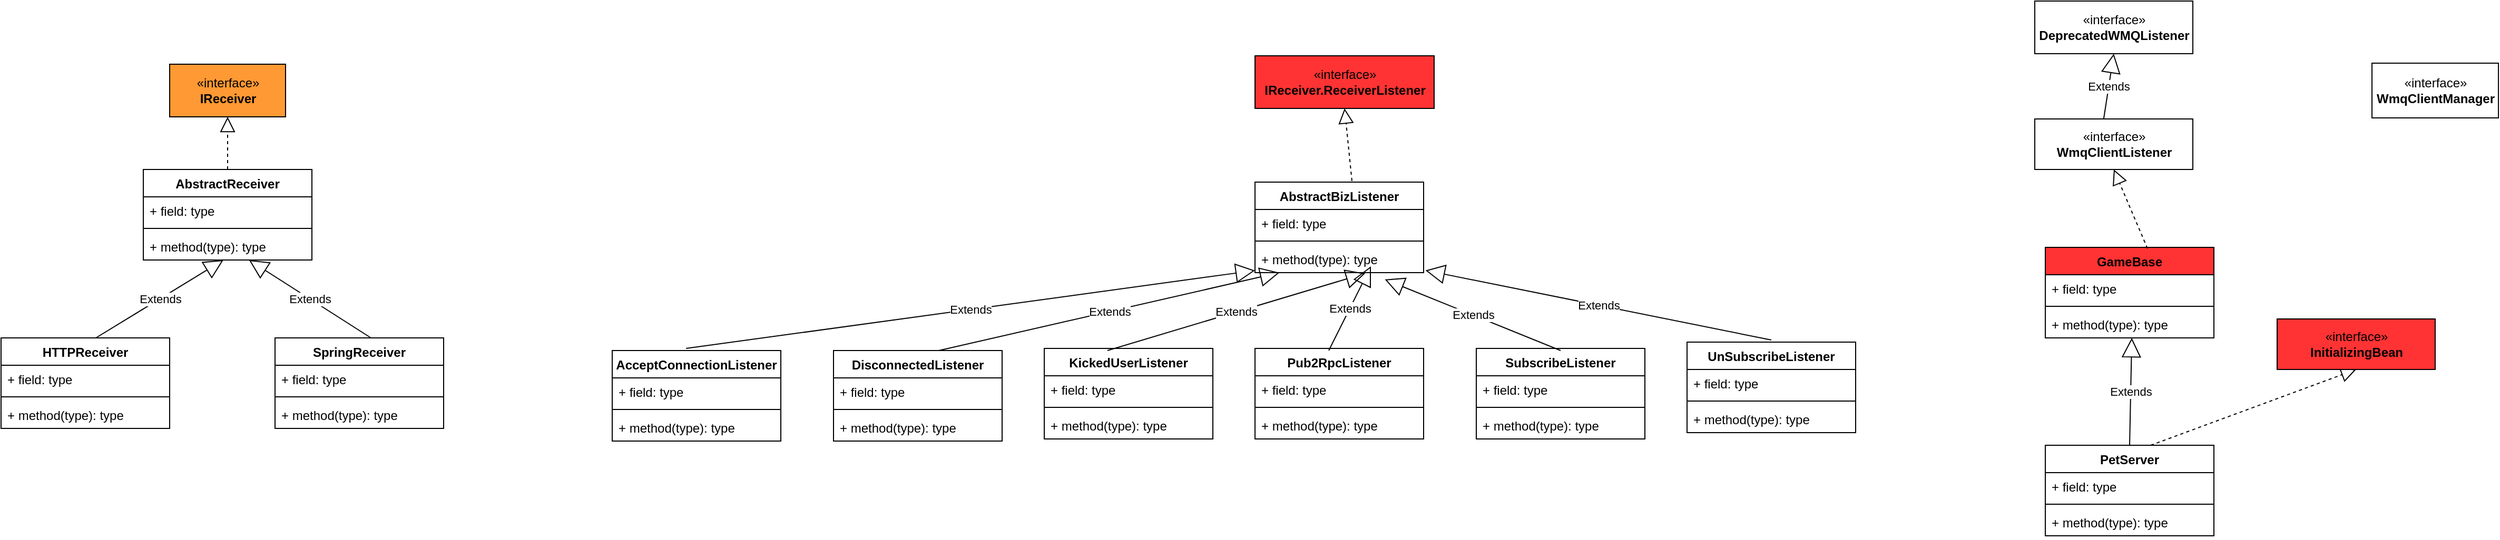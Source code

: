 <mxfile version="13.9.8" type="device" pages="4"><diagram id="pOG_KRflwrFuAmM3Jq1V" name="gateway-client"><mxGraphModel dx="1395" dy="699" grid="1" gridSize="10" guides="1" tooltips="1" connect="1" arrows="1" fold="1" page="1" pageScale="1" pageWidth="3300" pageHeight="4681" math="0" shadow="0"><root><mxCell id="yUizOWL0Sow-y--mCRP4-0"/><mxCell id="yUizOWL0Sow-y--mCRP4-1" parent="yUizOWL0Sow-y--mCRP4-0"/><mxCell id="yUizOWL0Sow-y--mCRP4-2" value="«interface»&lt;br&gt;&lt;b&gt;IReceiver&lt;/b&gt;" style="html=1;fillColor=#FF9933;" parent="yUizOWL0Sow-y--mCRP4-1" vertex="1"><mxGeometry x="310" y="158" width="110" height="50" as="geometry"/></mxCell><mxCell id="yUizOWL0Sow-y--mCRP4-3" value="AbstractReceiver" style="swimlane;fontStyle=1;align=center;verticalAlign=top;childLayout=stackLayout;horizontal=1;startSize=26;horizontalStack=0;resizeParent=1;resizeParentMax=0;resizeLast=0;collapsible=1;marginBottom=0;" parent="yUizOWL0Sow-y--mCRP4-1" vertex="1"><mxGeometry x="285" y="258" width="160" height="86" as="geometry"/></mxCell><mxCell id="yUizOWL0Sow-y--mCRP4-4" value="+ field: type" style="text;strokeColor=none;fillColor=none;align=left;verticalAlign=top;spacingLeft=4;spacingRight=4;overflow=hidden;rotatable=0;points=[[0,0.5],[1,0.5]];portConstraint=eastwest;" parent="yUizOWL0Sow-y--mCRP4-3" vertex="1"><mxGeometry y="26" width="160" height="26" as="geometry"/></mxCell><mxCell id="yUizOWL0Sow-y--mCRP4-5" value="" style="line;strokeWidth=1;fillColor=none;align=left;verticalAlign=middle;spacingTop=-1;spacingLeft=3;spacingRight=3;rotatable=0;labelPosition=right;points=[];portConstraint=eastwest;" parent="yUizOWL0Sow-y--mCRP4-3" vertex="1"><mxGeometry y="52" width="160" height="8" as="geometry"/></mxCell><mxCell id="yUizOWL0Sow-y--mCRP4-6" value="+ method(type): type" style="text;strokeColor=none;fillColor=none;align=left;verticalAlign=top;spacingLeft=4;spacingRight=4;overflow=hidden;rotatable=0;points=[[0,0.5],[1,0.5]];portConstraint=eastwest;" parent="yUizOWL0Sow-y--mCRP4-3" vertex="1"><mxGeometry y="60" width="160" height="26" as="geometry"/></mxCell><mxCell id="yUizOWL0Sow-y--mCRP4-7" value="" style="endArrow=block;dashed=1;endFill=0;endSize=12;html=1;exitX=0.5;exitY=0;exitDx=0;exitDy=0;" parent="yUizOWL0Sow-y--mCRP4-1" source="yUizOWL0Sow-y--mCRP4-3" target="yUizOWL0Sow-y--mCRP4-2" edge="1"><mxGeometry width="160" relative="1" as="geometry"><mxPoint x="370" y="248" as="sourcePoint"/><mxPoint x="530" y="248" as="targetPoint"/></mxGeometry></mxCell><mxCell id="yUizOWL0Sow-y--mCRP4-8" value="HTTPReceiver" style="swimlane;fontStyle=1;align=center;verticalAlign=top;childLayout=stackLayout;horizontal=1;startSize=26;horizontalStack=0;resizeParent=1;resizeParentMax=0;resizeLast=0;collapsible=1;marginBottom=0;" parent="yUizOWL0Sow-y--mCRP4-1" vertex="1"><mxGeometry x="150" y="418" width="160" height="86" as="geometry"/></mxCell><mxCell id="yUizOWL0Sow-y--mCRP4-12" value="Extends" style="endArrow=block;endSize=16;endFill=0;html=1;entryX=0.475;entryY=1;entryDx=0;entryDy=0;entryPerimeter=0;" parent="yUizOWL0Sow-y--mCRP4-8" target="yUizOWL0Sow-y--mCRP4-6" edge="1"><mxGeometry width="160" relative="1" as="geometry"><mxPoint x="90" as="sourcePoint"/><mxPoint x="250" as="targetPoint"/></mxGeometry></mxCell><mxCell id="yUizOWL0Sow-y--mCRP4-9" value="+ field: type" style="text;strokeColor=none;fillColor=none;align=left;verticalAlign=top;spacingLeft=4;spacingRight=4;overflow=hidden;rotatable=0;points=[[0,0.5],[1,0.5]];portConstraint=eastwest;" parent="yUizOWL0Sow-y--mCRP4-8" vertex="1"><mxGeometry y="26" width="160" height="26" as="geometry"/></mxCell><mxCell id="yUizOWL0Sow-y--mCRP4-10" value="" style="line;strokeWidth=1;fillColor=none;align=left;verticalAlign=middle;spacingTop=-1;spacingLeft=3;spacingRight=3;rotatable=0;labelPosition=right;points=[];portConstraint=eastwest;" parent="yUizOWL0Sow-y--mCRP4-8" vertex="1"><mxGeometry y="52" width="160" height="8" as="geometry"/></mxCell><mxCell id="yUizOWL0Sow-y--mCRP4-11" value="+ method(type): type" style="text;strokeColor=none;fillColor=none;align=left;verticalAlign=top;spacingLeft=4;spacingRight=4;overflow=hidden;rotatable=0;points=[[0,0.5],[1,0.5]];portConstraint=eastwest;" parent="yUizOWL0Sow-y--mCRP4-8" vertex="1"><mxGeometry y="60" width="160" height="26" as="geometry"/></mxCell><mxCell id="yUizOWL0Sow-y--mCRP4-13" value="SpringReceiver" style="swimlane;fontStyle=1;align=center;verticalAlign=top;childLayout=stackLayout;horizontal=1;startSize=26;horizontalStack=0;resizeParent=1;resizeParentMax=0;resizeLast=0;collapsible=1;marginBottom=0;" parent="yUizOWL0Sow-y--mCRP4-1" vertex="1"><mxGeometry x="410" y="418" width="160" height="86" as="geometry"/></mxCell><mxCell id="yUizOWL0Sow-y--mCRP4-14" value="+ field: type" style="text;strokeColor=none;fillColor=none;align=left;verticalAlign=top;spacingLeft=4;spacingRight=4;overflow=hidden;rotatable=0;points=[[0,0.5],[1,0.5]];portConstraint=eastwest;" parent="yUizOWL0Sow-y--mCRP4-13" vertex="1"><mxGeometry y="26" width="160" height="26" as="geometry"/></mxCell><mxCell id="yUizOWL0Sow-y--mCRP4-15" value="" style="line;strokeWidth=1;fillColor=none;align=left;verticalAlign=middle;spacingTop=-1;spacingLeft=3;spacingRight=3;rotatable=0;labelPosition=right;points=[];portConstraint=eastwest;" parent="yUizOWL0Sow-y--mCRP4-13" vertex="1"><mxGeometry y="52" width="160" height="8" as="geometry"/></mxCell><mxCell id="yUizOWL0Sow-y--mCRP4-16" value="+ method(type): type" style="text;strokeColor=none;fillColor=none;align=left;verticalAlign=top;spacingLeft=4;spacingRight=4;overflow=hidden;rotatable=0;points=[[0,0.5],[1,0.5]];portConstraint=eastwest;" parent="yUizOWL0Sow-y--mCRP4-13" vertex="1"><mxGeometry y="60" width="160" height="26" as="geometry"/></mxCell><mxCell id="yUizOWL0Sow-y--mCRP4-17" value="Extends" style="endArrow=block;endSize=16;endFill=0;html=1;exitX=0.569;exitY=0;exitDx=0;exitDy=0;exitPerimeter=0;" parent="yUizOWL0Sow-y--mCRP4-1" source="yUizOWL0Sow-y--mCRP4-13" target="yUizOWL0Sow-y--mCRP4-6" edge="1"><mxGeometry width="160" relative="1" as="geometry"><mxPoint x="490" y="408" as="sourcePoint"/><mxPoint x="650" y="408" as="targetPoint"/></mxGeometry></mxCell><mxCell id="yUizOWL0Sow-y--mCRP4-18" value="«interface»&lt;br&gt;&lt;b&gt;IReceiver.ReceiverListener&lt;/b&gt;" style="html=1;fillColor=#FF3333;" parent="yUizOWL0Sow-y--mCRP4-1" vertex="1"><mxGeometry x="1340" y="150" width="170" height="50" as="geometry"/></mxCell><mxCell id="yUizOWL0Sow-y--mCRP4-19" value="AbstractBizListener" style="swimlane;fontStyle=1;align=center;verticalAlign=top;childLayout=stackLayout;horizontal=1;startSize=26;horizontalStack=0;resizeParent=1;resizeParentMax=0;resizeLast=0;collapsible=1;marginBottom=0;" parent="yUizOWL0Sow-y--mCRP4-1" vertex="1"><mxGeometry x="1340" y="270" width="160" height="86" as="geometry"/></mxCell><mxCell id="yUizOWL0Sow-y--mCRP4-20" value="+ field: type" style="text;strokeColor=none;fillColor=none;align=left;verticalAlign=top;spacingLeft=4;spacingRight=4;overflow=hidden;rotatable=0;points=[[0,0.5],[1,0.5]];portConstraint=eastwest;" parent="yUizOWL0Sow-y--mCRP4-19" vertex="1"><mxGeometry y="26" width="160" height="26" as="geometry"/></mxCell><mxCell id="yUizOWL0Sow-y--mCRP4-21" value="" style="line;strokeWidth=1;fillColor=none;align=left;verticalAlign=middle;spacingTop=-1;spacingLeft=3;spacingRight=3;rotatable=0;labelPosition=right;points=[];portConstraint=eastwest;" parent="yUizOWL0Sow-y--mCRP4-19" vertex="1"><mxGeometry y="52" width="160" height="8" as="geometry"/></mxCell><mxCell id="yUizOWL0Sow-y--mCRP4-22" value="+ method(type): type" style="text;strokeColor=none;fillColor=none;align=left;verticalAlign=top;spacingLeft=4;spacingRight=4;overflow=hidden;rotatable=0;points=[[0,0.5],[1,0.5]];portConstraint=eastwest;" parent="yUizOWL0Sow-y--mCRP4-19" vertex="1"><mxGeometry y="60" width="160" height="26" as="geometry"/></mxCell><mxCell id="yUizOWL0Sow-y--mCRP4-23" value="" style="endArrow=block;dashed=1;endFill=0;endSize=12;html=1;entryX=0.5;entryY=1;entryDx=0;entryDy=0;exitX=0.575;exitY=-0.012;exitDx=0;exitDy=0;exitPerimeter=0;" parent="yUizOWL0Sow-y--mCRP4-1" source="yUizOWL0Sow-y--mCRP4-19" target="yUizOWL0Sow-y--mCRP4-18" edge="1"><mxGeometry width="160" relative="1" as="geometry"><mxPoint x="1090" y="300" as="sourcePoint"/><mxPoint x="1250" y="300" as="targetPoint"/></mxGeometry></mxCell><mxCell id="yUizOWL0Sow-y--mCRP4-24" value="AcceptConnectionListener" style="swimlane;fontStyle=1;align=center;verticalAlign=top;childLayout=stackLayout;horizontal=1;startSize=26;horizontalStack=0;resizeParent=1;resizeParentMax=0;resizeLast=0;collapsible=1;marginBottom=0;" parent="yUizOWL0Sow-y--mCRP4-1" vertex="1"><mxGeometry x="730" y="430" width="160" height="86" as="geometry"/></mxCell><mxCell id="yUizOWL0Sow-y--mCRP4-25" value="+ field: type" style="text;strokeColor=none;fillColor=none;align=left;verticalAlign=top;spacingLeft=4;spacingRight=4;overflow=hidden;rotatable=0;points=[[0,0.5],[1,0.5]];portConstraint=eastwest;" parent="yUizOWL0Sow-y--mCRP4-24" vertex="1"><mxGeometry y="26" width="160" height="26" as="geometry"/></mxCell><mxCell id="yUizOWL0Sow-y--mCRP4-26" value="" style="line;strokeWidth=1;fillColor=none;align=left;verticalAlign=middle;spacingTop=-1;spacingLeft=3;spacingRight=3;rotatable=0;labelPosition=right;points=[];portConstraint=eastwest;" parent="yUizOWL0Sow-y--mCRP4-24" vertex="1"><mxGeometry y="52" width="160" height="8" as="geometry"/></mxCell><mxCell id="yUizOWL0Sow-y--mCRP4-27" value="+ method(type): type" style="text;strokeColor=none;fillColor=none;align=left;verticalAlign=top;spacingLeft=4;spacingRight=4;overflow=hidden;rotatable=0;points=[[0,0.5],[1,0.5]];portConstraint=eastwest;" parent="yUizOWL0Sow-y--mCRP4-24" vertex="1"><mxGeometry y="60" width="160" height="26" as="geometry"/></mxCell><mxCell id="yUizOWL0Sow-y--mCRP4-28" value="Extends" style="endArrow=block;endSize=16;endFill=0;html=1;exitX=0.438;exitY=-0.023;exitDx=0;exitDy=0;exitPerimeter=0;" parent="yUizOWL0Sow-y--mCRP4-1" source="yUizOWL0Sow-y--mCRP4-24" target="yUizOWL0Sow-y--mCRP4-22" edge="1"><mxGeometry width="160" relative="1" as="geometry"><mxPoint x="960" y="440" as="sourcePoint"/><mxPoint x="1120" y="440" as="targetPoint"/></mxGeometry></mxCell><mxCell id="s6oVAFy2CxYTZ0p26Ikr-0" value="«interface»&lt;br&gt;&lt;b&gt;WmqClientManager&lt;/b&gt;" style="html=1;fillColor=#FFFFFF;" parent="yUizOWL0Sow-y--mCRP4-1" vertex="1"><mxGeometry x="2400" y="157" width="120" height="52" as="geometry"/></mxCell><mxCell id="s6oVAFy2CxYTZ0p26Ikr-1" value="«interface»&lt;br&gt;&lt;b&gt;DeprecatedWMQListener&lt;/b&gt;" style="html=1;fillColor=#FFFFFF;" parent="yUizOWL0Sow-y--mCRP4-1" vertex="1"><mxGeometry x="2080" y="98" width="150" height="50" as="geometry"/></mxCell><mxCell id="s6oVAFy2CxYTZ0p26Ikr-6" value="«interface»&lt;br&gt;&lt;b&gt;WmqClientListener&lt;/b&gt;" style="html=1;fillColor=#FFFFFF;" parent="yUizOWL0Sow-y--mCRP4-1" vertex="1"><mxGeometry x="2080" y="210" width="150" height="48" as="geometry"/></mxCell><mxCell id="s6oVAFy2CxYTZ0p26Ikr-7" value="Extends" style="endArrow=block;endSize=16;endFill=0;html=1;entryX=0.5;entryY=1;entryDx=0;entryDy=0;exitX=0.436;exitY=0;exitDx=0;exitDy=0;exitPerimeter=0;" parent="yUizOWL0Sow-y--mCRP4-1" source="s6oVAFy2CxYTZ0p26Ikr-6" target="s6oVAFy2CxYTZ0p26Ikr-1" edge="1"><mxGeometry width="160" relative="1" as="geometry"><mxPoint x="2155" y="218" as="sourcePoint"/><mxPoint x="2310" y="208" as="targetPoint"/></mxGeometry></mxCell><mxCell id="UJ3DQ1OPAwxoB21A8Cv1-0" value="DisconnectedListener" style="swimlane;fontStyle=1;align=center;verticalAlign=top;childLayout=stackLayout;horizontal=1;startSize=26;horizontalStack=0;resizeParent=1;resizeParentMax=0;resizeLast=0;collapsible=1;marginBottom=0;" parent="yUizOWL0Sow-y--mCRP4-1" vertex="1"><mxGeometry x="940" y="430" width="160" height="86" as="geometry"/></mxCell><mxCell id="UJ3DQ1OPAwxoB21A8Cv1-4" value="Extends" style="endArrow=block;endSize=16;endFill=0;html=1;" parent="UJ3DQ1OPAwxoB21A8Cv1-0" target="yUizOWL0Sow-y--mCRP4-22" edge="1"><mxGeometry width="160" relative="1" as="geometry"><mxPoint x="100" as="sourcePoint"/><mxPoint x="260" as="targetPoint"/></mxGeometry></mxCell><mxCell id="UJ3DQ1OPAwxoB21A8Cv1-1" value="+ field: type" style="text;strokeColor=none;fillColor=none;align=left;verticalAlign=top;spacingLeft=4;spacingRight=4;overflow=hidden;rotatable=0;points=[[0,0.5],[1,0.5]];portConstraint=eastwest;" parent="UJ3DQ1OPAwxoB21A8Cv1-0" vertex="1"><mxGeometry y="26" width="160" height="26" as="geometry"/></mxCell><mxCell id="UJ3DQ1OPAwxoB21A8Cv1-2" value="" style="line;strokeWidth=1;fillColor=none;align=left;verticalAlign=middle;spacingTop=-1;spacingLeft=3;spacingRight=3;rotatable=0;labelPosition=right;points=[];portConstraint=eastwest;" parent="UJ3DQ1OPAwxoB21A8Cv1-0" vertex="1"><mxGeometry y="52" width="160" height="8" as="geometry"/></mxCell><mxCell id="UJ3DQ1OPAwxoB21A8Cv1-3" value="+ method(type): type" style="text;strokeColor=none;fillColor=none;align=left;verticalAlign=top;spacingLeft=4;spacingRight=4;overflow=hidden;rotatable=0;points=[[0,0.5],[1,0.5]];portConstraint=eastwest;" parent="UJ3DQ1OPAwxoB21A8Cv1-0" vertex="1"><mxGeometry y="60" width="160" height="26" as="geometry"/></mxCell><mxCell id="UJ3DQ1OPAwxoB21A8Cv1-5" value="KickedUserListener" style="swimlane;fontStyle=1;align=center;verticalAlign=top;childLayout=stackLayout;horizontal=1;startSize=26;horizontalStack=0;resizeParent=1;resizeParentMax=0;resizeLast=0;collapsible=1;marginBottom=0;" parent="yUizOWL0Sow-y--mCRP4-1" vertex="1"><mxGeometry x="1140" y="428" width="160" height="86" as="geometry"/></mxCell><mxCell id="UJ3DQ1OPAwxoB21A8Cv1-9" value="Extends" style="endArrow=block;endSize=16;endFill=0;html=1;entryX=0.654;entryY=1.027;entryDx=0;entryDy=0;entryPerimeter=0;" parent="UJ3DQ1OPAwxoB21A8Cv1-5" target="yUizOWL0Sow-y--mCRP4-22" edge="1"><mxGeometry width="160" relative="1" as="geometry"><mxPoint x="60" y="2" as="sourcePoint"/><mxPoint x="220" y="2" as="targetPoint"/></mxGeometry></mxCell><mxCell id="UJ3DQ1OPAwxoB21A8Cv1-6" value="+ field: type" style="text;strokeColor=none;fillColor=none;align=left;verticalAlign=top;spacingLeft=4;spacingRight=4;overflow=hidden;rotatable=0;points=[[0,0.5],[1,0.5]];portConstraint=eastwest;" parent="UJ3DQ1OPAwxoB21A8Cv1-5" vertex="1"><mxGeometry y="26" width="160" height="26" as="geometry"/></mxCell><mxCell id="UJ3DQ1OPAwxoB21A8Cv1-7" value="" style="line;strokeWidth=1;fillColor=none;align=left;verticalAlign=middle;spacingTop=-1;spacingLeft=3;spacingRight=3;rotatable=0;labelPosition=right;points=[];portConstraint=eastwest;" parent="UJ3DQ1OPAwxoB21A8Cv1-5" vertex="1"><mxGeometry y="52" width="160" height="8" as="geometry"/></mxCell><mxCell id="UJ3DQ1OPAwxoB21A8Cv1-8" value="+ method(type): type" style="text;strokeColor=none;fillColor=none;align=left;verticalAlign=top;spacingLeft=4;spacingRight=4;overflow=hidden;rotatable=0;points=[[0,0.5],[1,0.5]];portConstraint=eastwest;" parent="UJ3DQ1OPAwxoB21A8Cv1-5" vertex="1"><mxGeometry y="60" width="160" height="26" as="geometry"/></mxCell><mxCell id="UJ3DQ1OPAwxoB21A8Cv1-10" value="Pub2RpcListener" style="swimlane;fontStyle=1;align=center;verticalAlign=top;childLayout=stackLayout;horizontal=1;startSize=26;horizontalStack=0;resizeParent=1;resizeParentMax=0;resizeLast=0;collapsible=1;marginBottom=0;" parent="yUizOWL0Sow-y--mCRP4-1" vertex="1"><mxGeometry x="1340" y="428" width="160" height="86" as="geometry"/></mxCell><mxCell id="UJ3DQ1OPAwxoB21A8Cv1-22" value="Extends" style="endArrow=block;endSize=16;endFill=0;html=1;" parent="UJ3DQ1OPAwxoB21A8Cv1-10" edge="1"><mxGeometry width="160" relative="1" as="geometry"><mxPoint x="70" y="2" as="sourcePoint"/><mxPoint x="110" y="-78" as="targetPoint"/></mxGeometry></mxCell><mxCell id="UJ3DQ1OPAwxoB21A8Cv1-11" value="+ field: type" style="text;strokeColor=none;fillColor=none;align=left;verticalAlign=top;spacingLeft=4;spacingRight=4;overflow=hidden;rotatable=0;points=[[0,0.5],[1,0.5]];portConstraint=eastwest;" parent="UJ3DQ1OPAwxoB21A8Cv1-10" vertex="1"><mxGeometry y="26" width="160" height="26" as="geometry"/></mxCell><mxCell id="UJ3DQ1OPAwxoB21A8Cv1-12" value="" style="line;strokeWidth=1;fillColor=none;align=left;verticalAlign=middle;spacingTop=-1;spacingLeft=3;spacingRight=3;rotatable=0;labelPosition=right;points=[];portConstraint=eastwest;" parent="UJ3DQ1OPAwxoB21A8Cv1-10" vertex="1"><mxGeometry y="52" width="160" height="8" as="geometry"/></mxCell><mxCell id="UJ3DQ1OPAwxoB21A8Cv1-13" value="+ method(type): type" style="text;strokeColor=none;fillColor=none;align=left;verticalAlign=top;spacingLeft=4;spacingRight=4;overflow=hidden;rotatable=0;points=[[0,0.5],[1,0.5]];portConstraint=eastwest;" parent="UJ3DQ1OPAwxoB21A8Cv1-10" vertex="1"><mxGeometry y="60" width="160" height="26" as="geometry"/></mxCell><mxCell id="UJ3DQ1OPAwxoB21A8Cv1-14" value="SubscribeListener" style="swimlane;fontStyle=1;align=center;verticalAlign=top;childLayout=stackLayout;horizontal=1;startSize=26;horizontalStack=0;resizeParent=1;resizeParentMax=0;resizeLast=0;collapsible=1;marginBottom=0;" parent="yUizOWL0Sow-y--mCRP4-1" vertex="1"><mxGeometry x="1550" y="428" width="160" height="86" as="geometry"/></mxCell><mxCell id="UJ3DQ1OPAwxoB21A8Cv1-23" value="Extends" style="endArrow=block;endSize=16;endFill=0;html=1;entryX=0.77;entryY=1.247;entryDx=0;entryDy=0;entryPerimeter=0;" parent="UJ3DQ1OPAwxoB21A8Cv1-14" target="yUizOWL0Sow-y--mCRP4-22" edge="1"><mxGeometry width="160" relative="1" as="geometry"><mxPoint x="80" y="2" as="sourcePoint"/><mxPoint x="240" y="2" as="targetPoint"/></mxGeometry></mxCell><mxCell id="UJ3DQ1OPAwxoB21A8Cv1-15" value="+ field: type" style="text;strokeColor=none;fillColor=none;align=left;verticalAlign=top;spacingLeft=4;spacingRight=4;overflow=hidden;rotatable=0;points=[[0,0.5],[1,0.5]];portConstraint=eastwest;" parent="UJ3DQ1OPAwxoB21A8Cv1-14" vertex="1"><mxGeometry y="26" width="160" height="26" as="geometry"/></mxCell><mxCell id="UJ3DQ1OPAwxoB21A8Cv1-16" value="" style="line;strokeWidth=1;fillColor=none;align=left;verticalAlign=middle;spacingTop=-1;spacingLeft=3;spacingRight=3;rotatable=0;labelPosition=right;points=[];portConstraint=eastwest;" parent="UJ3DQ1OPAwxoB21A8Cv1-14" vertex="1"><mxGeometry y="52" width="160" height="8" as="geometry"/></mxCell><mxCell id="UJ3DQ1OPAwxoB21A8Cv1-17" value="+ method(type): type" style="text;strokeColor=none;fillColor=none;align=left;verticalAlign=top;spacingLeft=4;spacingRight=4;overflow=hidden;rotatable=0;points=[[0,0.5],[1,0.5]];portConstraint=eastwest;" parent="UJ3DQ1OPAwxoB21A8Cv1-14" vertex="1"><mxGeometry y="60" width="160" height="26" as="geometry"/></mxCell><mxCell id="UJ3DQ1OPAwxoB21A8Cv1-18" value="UnSubscribeListener" style="swimlane;fontStyle=1;align=center;verticalAlign=top;childLayout=stackLayout;horizontal=1;startSize=26;horizontalStack=0;resizeParent=1;resizeParentMax=0;resizeLast=0;collapsible=1;marginBottom=0;" parent="yUizOWL0Sow-y--mCRP4-1" vertex="1"><mxGeometry x="1750" y="422" width="160" height="86" as="geometry"/></mxCell><mxCell id="UJ3DQ1OPAwxoB21A8Cv1-19" value="+ field: type" style="text;strokeColor=none;fillColor=none;align=left;verticalAlign=top;spacingLeft=4;spacingRight=4;overflow=hidden;rotatable=0;points=[[0,0.5],[1,0.5]];portConstraint=eastwest;" parent="UJ3DQ1OPAwxoB21A8Cv1-18" vertex="1"><mxGeometry y="26" width="160" height="26" as="geometry"/></mxCell><mxCell id="UJ3DQ1OPAwxoB21A8Cv1-20" value="" style="line;strokeWidth=1;fillColor=none;align=left;verticalAlign=middle;spacingTop=-1;spacingLeft=3;spacingRight=3;rotatable=0;labelPosition=right;points=[];portConstraint=eastwest;" parent="UJ3DQ1OPAwxoB21A8Cv1-18" vertex="1"><mxGeometry y="52" width="160" height="8" as="geometry"/></mxCell><mxCell id="UJ3DQ1OPAwxoB21A8Cv1-21" value="+ method(type): type" style="text;strokeColor=none;fillColor=none;align=left;verticalAlign=top;spacingLeft=4;spacingRight=4;overflow=hidden;rotatable=0;points=[[0,0.5],[1,0.5]];portConstraint=eastwest;" parent="UJ3DQ1OPAwxoB21A8Cv1-18" vertex="1"><mxGeometry y="60" width="160" height="26" as="geometry"/></mxCell><mxCell id="UJ3DQ1OPAwxoB21A8Cv1-24" value="Extends" style="endArrow=block;endSize=16;endFill=0;html=1;entryX=1.011;entryY=0.918;entryDx=0;entryDy=0;entryPerimeter=0;" parent="UJ3DQ1OPAwxoB21A8Cv1-18" target="yUizOWL0Sow-y--mCRP4-22" edge="1"><mxGeometry width="160" relative="1" as="geometry"><mxPoint x="80" y="-2" as="sourcePoint"/><mxPoint x="240" y="-2" as="targetPoint"/></mxGeometry></mxCell><mxCell id="4WUt8hD_15F4lomGt3lN-0" value="GameBase" style="swimlane;fontStyle=1;align=center;verticalAlign=top;childLayout=stackLayout;horizontal=1;startSize=26;horizontalStack=0;resizeParent=1;resizeParentMax=0;resizeLast=0;collapsible=1;marginBottom=0;fillColor=#FF3333;" vertex="1" parent="yUizOWL0Sow-y--mCRP4-1"><mxGeometry x="2090" y="332" width="160" height="86" as="geometry"/></mxCell><mxCell id="4WUt8hD_15F4lomGt3lN-1" value="+ field: type" style="text;strokeColor=none;fillColor=none;align=left;verticalAlign=top;spacingLeft=4;spacingRight=4;overflow=hidden;rotatable=0;points=[[0,0.5],[1,0.5]];portConstraint=eastwest;" vertex="1" parent="4WUt8hD_15F4lomGt3lN-0"><mxGeometry y="26" width="160" height="26" as="geometry"/></mxCell><mxCell id="4WUt8hD_15F4lomGt3lN-2" value="" style="line;strokeWidth=1;fillColor=none;align=left;verticalAlign=middle;spacingTop=-1;spacingLeft=3;spacingRight=3;rotatable=0;labelPosition=right;points=[];portConstraint=eastwest;" vertex="1" parent="4WUt8hD_15F4lomGt3lN-0"><mxGeometry y="52" width="160" height="8" as="geometry"/></mxCell><mxCell id="4WUt8hD_15F4lomGt3lN-3" value="+ method(type): type" style="text;strokeColor=none;fillColor=none;align=left;verticalAlign=top;spacingLeft=4;spacingRight=4;overflow=hidden;rotatable=0;points=[[0,0.5],[1,0.5]];portConstraint=eastwest;" vertex="1" parent="4WUt8hD_15F4lomGt3lN-0"><mxGeometry y="60" width="160" height="26" as="geometry"/></mxCell><mxCell id="4WUt8hD_15F4lomGt3lN-4" value="" style="endArrow=block;dashed=1;endFill=0;endSize=12;html=1;entryX=0.5;entryY=1;entryDx=0;entryDy=0;exitX=0.606;exitY=0.012;exitDx=0;exitDy=0;exitPerimeter=0;" edge="1" parent="yUizOWL0Sow-y--mCRP4-1" source="4WUt8hD_15F4lomGt3lN-0" target="s6oVAFy2CxYTZ0p26Ikr-6"><mxGeometry width="160" relative="1" as="geometry"><mxPoint x="2170" y="330" as="sourcePoint"/><mxPoint x="2330" y="330" as="targetPoint"/></mxGeometry></mxCell><mxCell id="4WUt8hD_15F4lomGt3lN-5" value="PetServer" style="swimlane;fontStyle=1;align=center;verticalAlign=top;childLayout=stackLayout;horizontal=1;startSize=26;horizontalStack=0;resizeParent=1;resizeParentMax=0;resizeLast=0;collapsible=1;marginBottom=0;fillColor=#FFFFFF;" vertex="1" parent="yUizOWL0Sow-y--mCRP4-1"><mxGeometry x="2090" y="520" width="160" height="86" as="geometry"/></mxCell><mxCell id="4WUt8hD_15F4lomGt3lN-9" value="Extends" style="endArrow=block;endSize=16;endFill=0;html=1;entryX=0.513;entryY=1;entryDx=0;entryDy=0;entryPerimeter=0;" edge="1" parent="4WUt8hD_15F4lomGt3lN-5" target="4WUt8hD_15F4lomGt3lN-3"><mxGeometry width="160" relative="1" as="geometry"><mxPoint x="80" as="sourcePoint"/><mxPoint x="240" as="targetPoint"/></mxGeometry></mxCell><mxCell id="4WUt8hD_15F4lomGt3lN-11" value="" style="endArrow=block;dashed=1;endFill=0;endSize=12;html=1;entryX=0.5;entryY=1;entryDx=0;entryDy=0;" edge="1" parent="4WUt8hD_15F4lomGt3lN-5" target="4WUt8hD_15F4lomGt3lN-10"><mxGeometry width="160" relative="1" as="geometry"><mxPoint x="100" as="sourcePoint"/><mxPoint x="260" as="targetPoint"/></mxGeometry></mxCell><mxCell id="4WUt8hD_15F4lomGt3lN-6" value="+ field: type" style="text;strokeColor=none;fillColor=none;align=left;verticalAlign=top;spacingLeft=4;spacingRight=4;overflow=hidden;rotatable=0;points=[[0,0.5],[1,0.5]];portConstraint=eastwest;" vertex="1" parent="4WUt8hD_15F4lomGt3lN-5"><mxGeometry y="26" width="160" height="26" as="geometry"/></mxCell><mxCell id="4WUt8hD_15F4lomGt3lN-7" value="" style="line;strokeWidth=1;fillColor=none;align=left;verticalAlign=middle;spacingTop=-1;spacingLeft=3;spacingRight=3;rotatable=0;labelPosition=right;points=[];portConstraint=eastwest;" vertex="1" parent="4WUt8hD_15F4lomGt3lN-5"><mxGeometry y="52" width="160" height="8" as="geometry"/></mxCell><mxCell id="4WUt8hD_15F4lomGt3lN-8" value="+ method(type): type" style="text;strokeColor=none;fillColor=none;align=left;verticalAlign=top;spacingLeft=4;spacingRight=4;overflow=hidden;rotatable=0;points=[[0,0.5],[1,0.5]];portConstraint=eastwest;" vertex="1" parent="4WUt8hD_15F4lomGt3lN-5"><mxGeometry y="60" width="160" height="26" as="geometry"/></mxCell><mxCell id="4WUt8hD_15F4lomGt3lN-10" value="«interface»&lt;br&gt;&lt;b&gt;InitializingBean&lt;/b&gt;" style="html=1;fillColor=#FF3333;" vertex="1" parent="yUizOWL0Sow-y--mCRP4-1"><mxGeometry x="2310" y="400" width="150" height="48" as="geometry"/></mxCell></root></mxGraphModel></diagram><diagram id="toQW3Uer6WuK_OWzNJy1" name="gateway-sender"><mxGraphModel dx="1395" dy="699" grid="1" gridSize="10" guides="1" tooltips="1" connect="1" arrows="1" fold="1" page="1" pageScale="1" pageWidth="3300" pageHeight="4681" math="0" shadow="0"><root><mxCell id="0"/><mxCell id="1" parent="0"/><mxCell id="lUErtY-FNQTcv6VKil1L-1" value="«interface»&lt;br&gt;&lt;b&gt;IPublisher&lt;/b&gt;" style="html=1;fillColor=#FF3333;" parent="1" vertex="1"><mxGeometry x="130" y="150" width="110" height="50" as="geometry"/></mxCell><mxCell id="lUErtY-FNQTcv6VKil1L-2" value="JedisPublisher" style="swimlane;fontStyle=1;align=center;verticalAlign=top;childLayout=stackLayout;horizontal=1;startSize=26;horizontalStack=0;resizeParent=1;resizeParentMax=0;resizeLast=0;collapsible=1;marginBottom=0;" parent="1" vertex="1"><mxGeometry x="100" y="270" width="160" height="86" as="geometry"/></mxCell><mxCell id="lUErtY-FNQTcv6VKil1L-6" value="" style="endArrow=block;dashed=1;endFill=0;endSize=12;html=1;entryX=0.4;entryY=1;entryDx=0;entryDy=0;entryPerimeter=0;" parent="lUErtY-FNQTcv6VKil1L-2" target="lUErtY-FNQTcv6VKil1L-1" edge="1"><mxGeometry width="160" relative="1" as="geometry"><mxPoint x="80" as="sourcePoint"/><mxPoint x="240" as="targetPoint"/></mxGeometry></mxCell><mxCell id="lUErtY-FNQTcv6VKil1L-3" value="+ field: type" style="text;strokeColor=none;fillColor=none;align=left;verticalAlign=top;spacingLeft=4;spacingRight=4;overflow=hidden;rotatable=0;points=[[0,0.5],[1,0.5]];portConstraint=eastwest;" parent="lUErtY-FNQTcv6VKil1L-2" vertex="1"><mxGeometry y="26" width="160" height="26" as="geometry"/></mxCell><mxCell id="lUErtY-FNQTcv6VKil1L-4" value="" style="line;strokeWidth=1;fillColor=none;align=left;verticalAlign=middle;spacingTop=-1;spacingLeft=3;spacingRight=3;rotatable=0;labelPosition=right;points=[];portConstraint=eastwest;" parent="lUErtY-FNQTcv6VKil1L-2" vertex="1"><mxGeometry y="52" width="160" height="8" as="geometry"/></mxCell><mxCell id="lUErtY-FNQTcv6VKil1L-5" value="+ method(type): type" style="text;strokeColor=none;fillColor=none;align=left;verticalAlign=top;spacingLeft=4;spacingRight=4;overflow=hidden;rotatable=0;points=[[0,0.5],[1,0.5]];portConstraint=eastwest;" parent="lUErtY-FNQTcv6VKil1L-2" vertex="1"><mxGeometry y="60" width="160" height="26" as="geometry"/></mxCell><mxCell id="lUErtY-FNQTcv6VKil1L-7" value="«interface»&lt;br&gt;&lt;b&gt;IRedisClient&lt;/b&gt;" style="html=1;fillColor=#FF9933;" parent="1" vertex="1"><mxGeometry x="1020" y="150" width="110" height="50" as="geometry"/></mxCell><mxCell id="lUErtY-FNQTcv6VKil1L-8" value="WbJedisPool" style="swimlane;fontStyle=1;align=center;verticalAlign=top;childLayout=stackLayout;horizontal=1;startSize=26;horizontalStack=0;resizeParent=1;resizeParentMax=0;resizeLast=0;collapsible=1;marginBottom=0;" parent="1" vertex="1"><mxGeometry x="940" y="290" width="160" height="86" as="geometry"/></mxCell><mxCell id="lUErtY-FNQTcv6VKil1L-12" value="" style="endArrow=block;dashed=1;endFill=0;endSize=12;html=1;entryX=0.4;entryY=1;entryDx=0;entryDy=0;entryPerimeter=0;" parent="lUErtY-FNQTcv6VKil1L-8" target="lUErtY-FNQTcv6VKil1L-7" edge="1"><mxGeometry width="160" relative="1" as="geometry"><mxPoint x="90" as="sourcePoint"/><mxPoint x="250" as="targetPoint"/></mxGeometry></mxCell><mxCell id="lUErtY-FNQTcv6VKil1L-9" value="+ field: type" style="text;strokeColor=none;fillColor=none;align=left;verticalAlign=top;spacingLeft=4;spacingRight=4;overflow=hidden;rotatable=0;points=[[0,0.5],[1,0.5]];portConstraint=eastwest;" parent="lUErtY-FNQTcv6VKil1L-8" vertex="1"><mxGeometry y="26" width="160" height="26" as="geometry"/></mxCell><mxCell id="lUErtY-FNQTcv6VKil1L-10" value="" style="line;strokeWidth=1;fillColor=none;align=left;verticalAlign=middle;spacingTop=-1;spacingLeft=3;spacingRight=3;rotatable=0;labelPosition=right;points=[];portConstraint=eastwest;" parent="lUErtY-FNQTcv6VKil1L-8" vertex="1"><mxGeometry y="52" width="160" height="8" as="geometry"/></mxCell><mxCell id="lUErtY-FNQTcv6VKil1L-11" value="+ method(type): type" style="text;strokeColor=none;fillColor=none;align=left;verticalAlign=top;spacingLeft=4;spacingRight=4;overflow=hidden;rotatable=0;points=[[0,0.5],[1,0.5]];portConstraint=eastwest;" parent="lUErtY-FNQTcv6VKil1L-8" vertex="1"><mxGeometry y="60" width="160" height="26" as="geometry"/></mxCell><mxCell id="lUErtY-FNQTcv6VKil1L-13" value="WbJedisCluster" style="swimlane;fontStyle=1;align=center;verticalAlign=top;childLayout=stackLayout;horizontal=1;startSize=26;horizontalStack=0;resizeParent=1;resizeParentMax=0;resizeLast=0;collapsible=1;marginBottom=0;" parent="1" vertex="1"><mxGeometry x="1140" y="290" width="160" height="86" as="geometry"/></mxCell><mxCell id="lUErtY-FNQTcv6VKil1L-17" value="" style="endArrow=block;dashed=1;endFill=0;endSize=12;html=1;" parent="lUErtY-FNQTcv6VKil1L-13" target="lUErtY-FNQTcv6VKil1L-7" edge="1"><mxGeometry width="160" relative="1" as="geometry"><mxPoint x="80" as="sourcePoint"/><mxPoint x="240" as="targetPoint"/></mxGeometry></mxCell><mxCell id="lUErtY-FNQTcv6VKil1L-22" value="Extends" style="endArrow=block;endSize=16;endFill=0;html=1;" parent="lUErtY-FNQTcv6VKil1L-13" target="lUErtY-FNQTcv6VKil1L-21" edge="1"><mxGeometry width="160" relative="1" as="geometry"><mxPoint x="90" as="sourcePoint"/><mxPoint x="250" as="targetPoint"/></mxGeometry></mxCell><mxCell id="lUErtY-FNQTcv6VKil1L-14" value="+ field: type" style="text;strokeColor=none;fillColor=none;align=left;verticalAlign=top;spacingLeft=4;spacingRight=4;overflow=hidden;rotatable=0;points=[[0,0.5],[1,0.5]];portConstraint=eastwest;" parent="lUErtY-FNQTcv6VKil1L-13" vertex="1"><mxGeometry y="26" width="160" height="26" as="geometry"/></mxCell><mxCell id="lUErtY-FNQTcv6VKil1L-15" value="" style="line;strokeWidth=1;fillColor=none;align=left;verticalAlign=middle;spacingTop=-1;spacingLeft=3;spacingRight=3;rotatable=0;labelPosition=right;points=[];portConstraint=eastwest;" parent="lUErtY-FNQTcv6VKil1L-13" vertex="1"><mxGeometry y="52" width="160" height="8" as="geometry"/></mxCell><mxCell id="lUErtY-FNQTcv6VKil1L-16" value="+ method(type): type" style="text;strokeColor=none;fillColor=none;align=left;verticalAlign=top;spacingLeft=4;spacingRight=4;overflow=hidden;rotatable=0;points=[[0,0.5],[1,0.5]];portConstraint=eastwest;" parent="lUErtY-FNQTcv6VKil1L-13" vertex="1"><mxGeometry y="60" width="160" height="26" as="geometry"/></mxCell><mxCell id="lUErtY-FNQTcv6VKil1L-18" value="JedisCluster" style="swimlane;fontStyle=1;align=center;verticalAlign=top;childLayout=stackLayout;horizontal=1;startSize=26;horizontalStack=0;resizeParent=1;resizeParentMax=0;resizeLast=0;collapsible=1;marginBottom=0;" parent="1" vertex="1"><mxGeometry x="1260" y="120" width="160" height="86" as="geometry"/></mxCell><mxCell id="lUErtY-FNQTcv6VKil1L-19" value="+ field: type" style="text;strokeColor=none;fillColor=none;align=left;verticalAlign=top;spacingLeft=4;spacingRight=4;overflow=hidden;rotatable=0;points=[[0,0.5],[1,0.5]];portConstraint=eastwest;" parent="lUErtY-FNQTcv6VKil1L-18" vertex="1"><mxGeometry y="26" width="160" height="26" as="geometry"/></mxCell><mxCell id="lUErtY-FNQTcv6VKil1L-20" value="" style="line;strokeWidth=1;fillColor=none;align=left;verticalAlign=middle;spacingTop=-1;spacingLeft=3;spacingRight=3;rotatable=0;labelPosition=right;points=[];portConstraint=eastwest;" parent="lUErtY-FNQTcv6VKil1L-18" vertex="1"><mxGeometry y="52" width="160" height="8" as="geometry"/></mxCell><mxCell id="lUErtY-FNQTcv6VKil1L-21" value="+ method(type): type" style="text;strokeColor=none;fillColor=none;align=left;verticalAlign=top;spacingLeft=4;spacingRight=4;overflow=hidden;rotatable=0;points=[[0,0.5],[1,0.5]];portConstraint=eastwest;" parent="lUErtY-FNQTcv6VKil1L-18" vertex="1"><mxGeometry y="60" width="160" height="26" as="geometry"/></mxCell><mxCell id="lUErtY-FNQTcv6VKil1L-23" value="WbJedis" style="swimlane;fontStyle=1;align=center;verticalAlign=top;childLayout=stackLayout;horizontal=1;startSize=26;horizontalStack=0;resizeParent=1;resizeParentMax=0;resizeLast=0;collapsible=1;marginBottom=0;" parent="1" vertex="1"><mxGeometry x="730" y="288" width="160" height="86" as="geometry"/></mxCell><mxCell id="lUErtY-FNQTcv6VKil1L-24" value="+ field: type" style="text;strokeColor=none;fillColor=none;align=left;verticalAlign=top;spacingLeft=4;spacingRight=4;overflow=hidden;rotatable=0;points=[[0,0.5],[1,0.5]];portConstraint=eastwest;" parent="lUErtY-FNQTcv6VKil1L-23" vertex="1"><mxGeometry y="26" width="160" height="26" as="geometry"/></mxCell><mxCell id="lUErtY-FNQTcv6VKil1L-25" value="" style="line;strokeWidth=1;fillColor=none;align=left;verticalAlign=middle;spacingTop=-1;spacingLeft=3;spacingRight=3;rotatable=0;labelPosition=right;points=[];portConstraint=eastwest;" parent="lUErtY-FNQTcv6VKil1L-23" vertex="1"><mxGeometry y="52" width="160" height="8" as="geometry"/></mxCell><mxCell id="lUErtY-FNQTcv6VKil1L-26" value="+ method(type): type" style="text;strokeColor=none;fillColor=none;align=left;verticalAlign=top;spacingLeft=4;spacingRight=4;overflow=hidden;rotatable=0;points=[[0,0.5],[1,0.5]];portConstraint=eastwest;" parent="lUErtY-FNQTcv6VKil1L-23" vertex="1"><mxGeometry y="60" width="160" height="26" as="geometry"/></mxCell><mxCell id="lUErtY-FNQTcv6VKil1L-27" value="Jedis" style="swimlane;fontStyle=1;align=center;verticalAlign=top;childLayout=stackLayout;horizontal=1;startSize=26;horizontalStack=0;resizeParent=1;resizeParentMax=0;resizeLast=0;collapsible=1;marginBottom=0;" parent="1" vertex="1"><mxGeometry x="680" y="130" width="160" height="86" as="geometry"/></mxCell><mxCell id="lUErtY-FNQTcv6VKil1L-28" value="+ field: type" style="text;strokeColor=none;fillColor=none;align=left;verticalAlign=top;spacingLeft=4;spacingRight=4;overflow=hidden;rotatable=0;points=[[0,0.5],[1,0.5]];portConstraint=eastwest;" parent="lUErtY-FNQTcv6VKil1L-27" vertex="1"><mxGeometry y="26" width="160" height="26" as="geometry"/></mxCell><mxCell id="lUErtY-FNQTcv6VKil1L-29" value="" style="line;strokeWidth=1;fillColor=none;align=left;verticalAlign=middle;spacingTop=-1;spacingLeft=3;spacingRight=3;rotatable=0;labelPosition=right;points=[];portConstraint=eastwest;" parent="lUErtY-FNQTcv6VKil1L-27" vertex="1"><mxGeometry y="52" width="160" height="8" as="geometry"/></mxCell><mxCell id="lUErtY-FNQTcv6VKil1L-30" value="+ method(type): type" style="text;strokeColor=none;fillColor=none;align=left;verticalAlign=top;spacingLeft=4;spacingRight=4;overflow=hidden;rotatable=0;points=[[0,0.5],[1,0.5]];portConstraint=eastwest;" parent="lUErtY-FNQTcv6VKil1L-27" vertex="1"><mxGeometry y="60" width="160" height="26" as="geometry"/></mxCell><mxCell id="lUErtY-FNQTcv6VKil1L-31" value="Extends" style="endArrow=block;endSize=16;endFill=0;html=1;entryX=0.525;entryY=1;entryDx=0;entryDy=0;entryPerimeter=0;exitX=0.563;exitY=0.023;exitDx=0;exitDy=0;exitPerimeter=0;" parent="1" source="lUErtY-FNQTcv6VKil1L-23" target="lUErtY-FNQTcv6VKil1L-30" edge="1"><mxGeometry width="160" relative="1" as="geometry"><mxPoint x="810" y="290" as="sourcePoint"/><mxPoint x="970" y="290" as="targetPoint"/></mxGeometry></mxCell><mxCell id="lUErtY-FNQTcv6VKil1L-32" value="" style="endArrow=block;dashed=1;endFill=0;endSize=12;html=1;entryX=0.436;entryY=1.02;entryDx=0;entryDy=0;entryPerimeter=0;exitX=0.563;exitY=0.023;exitDx=0;exitDy=0;exitPerimeter=0;" parent="1" source="lUErtY-FNQTcv6VKil1L-23" target="lUErtY-FNQTcv6VKil1L-7" edge="1"><mxGeometry width="160" relative="1" as="geometry"><mxPoint x="830" y="280" as="sourcePoint"/><mxPoint x="990" y="280" as="targetPoint"/></mxGeometry></mxCell><mxCell id="gf_sbwEAe7_HU30EdX9H-1" value="«interface»&lt;br&gt;&lt;b&gt;MsgSerializer&lt;/b&gt;" style="html=1;fillColor=#FF3333;" parent="1" vertex="1"><mxGeometry x="470" y="960" width="110" height="50" as="geometry"/></mxCell><mxCell id="gf_sbwEAe7_HU30EdX9H-2" value="JsonMsgSerializer" style="swimlane;fontStyle=1;align=center;verticalAlign=top;childLayout=stackLayout;horizontal=1;startSize=26;horizontalStack=0;resizeParent=1;resizeParentMax=0;resizeLast=0;collapsible=1;marginBottom=0;" parent="1" vertex="1"><mxGeometry x="445" y="1080" width="160" height="86" as="geometry"/></mxCell><mxCell id="gf_sbwEAe7_HU30EdX9H-3" value="+ field: type" style="text;strokeColor=none;fillColor=none;align=left;verticalAlign=top;spacingLeft=4;spacingRight=4;overflow=hidden;rotatable=0;points=[[0,0.5],[1,0.5]];portConstraint=eastwest;" parent="gf_sbwEAe7_HU30EdX9H-2" vertex="1"><mxGeometry y="26" width="160" height="26" as="geometry"/></mxCell><mxCell id="gf_sbwEAe7_HU30EdX9H-4" value="" style="line;strokeWidth=1;fillColor=none;align=left;verticalAlign=middle;spacingTop=-1;spacingLeft=3;spacingRight=3;rotatable=0;labelPosition=right;points=[];portConstraint=eastwest;" parent="gf_sbwEAe7_HU30EdX9H-2" vertex="1"><mxGeometry y="52" width="160" height="8" as="geometry"/></mxCell><mxCell id="gf_sbwEAe7_HU30EdX9H-5" value="+ method(type): type" style="text;strokeColor=none;fillColor=none;align=left;verticalAlign=top;spacingLeft=4;spacingRight=4;overflow=hidden;rotatable=0;points=[[0,0.5],[1,0.5]];portConstraint=eastwest;" parent="gf_sbwEAe7_HU30EdX9H-2" vertex="1"><mxGeometry y="60" width="160" height="26" as="geometry"/></mxCell><mxCell id="gf_sbwEAe7_HU30EdX9H-6" value="" style="endArrow=block;dashed=1;endFill=0;endSize=12;html=1;entryX=0.5;entryY=1;entryDx=0;entryDy=0;exitX=0.5;exitY=0;exitDx=0;exitDy=0;" parent="1" source="gf_sbwEAe7_HU30EdX9H-2" target="gf_sbwEAe7_HU30EdX9H-1" edge="1"><mxGeometry width="160" relative="1" as="geometry"><mxPoint x="530" y="1110" as="sourcePoint"/><mxPoint x="690" y="1110" as="targetPoint"/></mxGeometry></mxCell><mxCell id="gf_sbwEAe7_HU30EdX9H-7" value="«interface»&lt;br&gt;&lt;b&gt;IConfigure&lt;/b&gt;" style="html=1;fillColor=#FF3333;" parent="1" vertex="1"><mxGeometry x="1060" y="988" width="110" height="50" as="geometry"/></mxCell><mxCell id="gf_sbwEAe7_HU30EdX9H-8" value="LocalFileConfigure" style="swimlane;fontStyle=1;align=center;verticalAlign=top;childLayout=stackLayout;horizontal=1;startSize=26;horizontalStack=0;resizeParent=1;resizeParentMax=0;resizeLast=0;collapsible=1;marginBottom=0;" parent="1" vertex="1"><mxGeometry x="940" y="1110" width="160" height="86" as="geometry"/></mxCell><mxCell id="gf_sbwEAe7_HU30EdX9H-9" value="+ field: type" style="text;strokeColor=none;fillColor=none;align=left;verticalAlign=top;spacingLeft=4;spacingRight=4;overflow=hidden;rotatable=0;points=[[0,0.5],[1,0.5]];portConstraint=eastwest;" parent="gf_sbwEAe7_HU30EdX9H-8" vertex="1"><mxGeometry y="26" width="160" height="26" as="geometry"/></mxCell><mxCell id="gf_sbwEAe7_HU30EdX9H-10" value="" style="line;strokeWidth=1;fillColor=none;align=left;verticalAlign=middle;spacingTop=-1;spacingLeft=3;spacingRight=3;rotatable=0;labelPosition=right;points=[];portConstraint=eastwest;" parent="gf_sbwEAe7_HU30EdX9H-8" vertex="1"><mxGeometry y="52" width="160" height="8" as="geometry"/></mxCell><mxCell id="gf_sbwEAe7_HU30EdX9H-11" value="+ method(type): type" style="text;strokeColor=none;fillColor=none;align=left;verticalAlign=top;spacingLeft=4;spacingRight=4;overflow=hidden;rotatable=0;points=[[0,0.5],[1,0.5]];portConstraint=eastwest;" parent="gf_sbwEAe7_HU30EdX9H-8" vertex="1"><mxGeometry y="60" width="160" height="26" as="geometry"/></mxCell><mxCell id="gf_sbwEAe7_HU30EdX9H-13" value="" style="endArrow=block;dashed=1;endFill=0;endSize=12;html=1;entryX=0.5;entryY=1;entryDx=0;entryDy=0;exitX=0.439;exitY=0.009;exitDx=0;exitDy=0;exitPerimeter=0;" parent="1" source="gf_sbwEAe7_HU30EdX9H-8" target="gf_sbwEAe7_HU30EdX9H-7" edge="1"><mxGeometry width="160" relative="1" as="geometry"><mxPoint x="1070" y="1110" as="sourcePoint"/><mxPoint x="1230" y="1110" as="targetPoint"/></mxGeometry></mxCell><mxCell id="gf_sbwEAe7_HU30EdX9H-14" value="ConfigureManagement" style="swimlane;fontStyle=1;align=center;verticalAlign=top;childLayout=stackLayout;horizontal=1;startSize=26;horizontalStack=0;resizeParent=1;resizeParentMax=0;resizeLast=0;collapsible=1;marginBottom=0;" parent="1" vertex="1"><mxGeometry x="1360" y="970" width="160" height="86" as="geometry"/></mxCell><mxCell id="gf_sbwEAe7_HU30EdX9H-15" value="+ field: type" style="text;strokeColor=none;fillColor=none;align=left;verticalAlign=top;spacingLeft=4;spacingRight=4;overflow=hidden;rotatable=0;points=[[0,0.5],[1,0.5]];portConstraint=eastwest;" parent="gf_sbwEAe7_HU30EdX9H-14" vertex="1"><mxGeometry y="26" width="160" height="26" as="geometry"/></mxCell><mxCell id="gf_sbwEAe7_HU30EdX9H-16" value="" style="line;strokeWidth=1;fillColor=none;align=left;verticalAlign=middle;spacingTop=-1;spacingLeft=3;spacingRight=3;rotatable=0;labelPosition=right;points=[];portConstraint=eastwest;" parent="gf_sbwEAe7_HU30EdX9H-14" vertex="1"><mxGeometry y="52" width="160" height="8" as="geometry"/></mxCell><mxCell id="gf_sbwEAe7_HU30EdX9H-17" value="+ method(type): type" style="text;strokeColor=none;fillColor=none;align=left;verticalAlign=top;spacingLeft=4;spacingRight=4;overflow=hidden;rotatable=0;points=[[0,0.5],[1,0.5]];portConstraint=eastwest;" parent="gf_sbwEAe7_HU30EdX9H-14" vertex="1"><mxGeometry y="60" width="160" height="26" as="geometry"/></mxCell><mxCell id="gf_sbwEAe7_HU30EdX9H-18" value="RedisInfoConfig" style="swimlane;fontStyle=1;align=center;verticalAlign=top;childLayout=stackLayout;horizontal=1;startSize=26;horizontalStack=0;resizeParent=1;resizeParentMax=0;resizeLast=0;collapsible=1;marginBottom=0;" parent="1" vertex="1"><mxGeometry x="1360" y="1110" width="160" height="86" as="geometry"/></mxCell><mxCell id="gf_sbwEAe7_HU30EdX9H-19" value="+ field: type" style="text;strokeColor=none;fillColor=none;align=left;verticalAlign=top;spacingLeft=4;spacingRight=4;overflow=hidden;rotatable=0;points=[[0,0.5],[1,0.5]];portConstraint=eastwest;" parent="gf_sbwEAe7_HU30EdX9H-18" vertex="1"><mxGeometry y="26" width="160" height="26" as="geometry"/></mxCell><mxCell id="gf_sbwEAe7_HU30EdX9H-20" value="" style="line;strokeWidth=1;fillColor=none;align=left;verticalAlign=middle;spacingTop=-1;spacingLeft=3;spacingRight=3;rotatable=0;labelPosition=right;points=[];portConstraint=eastwest;" parent="gf_sbwEAe7_HU30EdX9H-18" vertex="1"><mxGeometry y="52" width="160" height="8" as="geometry"/></mxCell><mxCell id="gf_sbwEAe7_HU30EdX9H-21" value="+ method(type): type" style="text;strokeColor=none;fillColor=none;align=left;verticalAlign=top;spacingLeft=4;spacingRight=4;overflow=hidden;rotatable=0;points=[[0,0.5],[1,0.5]];portConstraint=eastwest;" parent="gf_sbwEAe7_HU30EdX9H-18" vertex="1"><mxGeometry y="60" width="160" height="26" as="geometry"/></mxCell><mxCell id="HAcRQOn-Le9cfDS3lQqT-1" value="ResponseMsg" style="swimlane;fontStyle=1;align=center;verticalAlign=top;childLayout=stackLayout;horizontal=1;startSize=26;horizontalStack=0;resizeParent=1;resizeParentMax=0;resizeLast=0;collapsible=1;marginBottom=0;fillColor=#FF9933;" parent="1" vertex="1"><mxGeometry x="1740" y="298" width="160" height="86" as="geometry"/></mxCell><mxCell id="HAcRQOn-Le9cfDS3lQqT-2" value="+ field: type" style="text;strokeColor=none;fillColor=none;align=left;verticalAlign=top;spacingLeft=4;spacingRight=4;overflow=hidden;rotatable=0;points=[[0,0.5],[1,0.5]];portConstraint=eastwest;" parent="HAcRQOn-Le9cfDS3lQqT-1" vertex="1"><mxGeometry y="26" width="160" height="26" as="geometry"/></mxCell><mxCell id="HAcRQOn-Le9cfDS3lQqT-3" value="" style="line;strokeWidth=1;fillColor=none;align=left;verticalAlign=middle;spacingTop=-1;spacingLeft=3;spacingRight=3;rotatable=0;labelPosition=right;points=[];portConstraint=eastwest;" parent="HAcRQOn-Le9cfDS3lQqT-1" vertex="1"><mxGeometry y="52" width="160" height="8" as="geometry"/></mxCell><mxCell id="HAcRQOn-Le9cfDS3lQqT-4" value="+ method(type): type" style="text;strokeColor=none;fillColor=none;align=left;verticalAlign=top;spacingLeft=4;spacingRight=4;overflow=hidden;rotatable=0;points=[[0,0.5],[1,0.5]];portConstraint=eastwest;" parent="HAcRQOn-Le9cfDS3lQqT-1" vertex="1"><mxGeometry y="60" width="160" height="26" as="geometry"/></mxCell><mxCell id="HAcRQOn-Le9cfDS3lQqT-5" value="RequestMsg" style="swimlane;fontStyle=1;align=center;verticalAlign=top;childLayout=stackLayout;horizontal=1;startSize=26;horizontalStack=0;resizeParent=1;resizeParentMax=0;resizeLast=0;collapsible=1;marginBottom=0;fillColor=#FF9933;" parent="1" vertex="1"><mxGeometry x="1740" y="150" width="160" height="86" as="geometry"/></mxCell><mxCell id="HAcRQOn-Le9cfDS3lQqT-6" value="+ field: type" style="text;strokeColor=none;fillColor=none;align=left;verticalAlign=top;spacingLeft=4;spacingRight=4;overflow=hidden;rotatable=0;points=[[0,0.5],[1,0.5]];portConstraint=eastwest;" parent="HAcRQOn-Le9cfDS3lQqT-5" vertex="1"><mxGeometry y="26" width="160" height="26" as="geometry"/></mxCell><mxCell id="HAcRQOn-Le9cfDS3lQqT-7" value="" style="line;strokeWidth=1;fillColor=none;align=left;verticalAlign=middle;spacingTop=-1;spacingLeft=3;spacingRight=3;rotatable=0;labelPosition=right;points=[];portConstraint=eastwest;" parent="HAcRQOn-Le9cfDS3lQqT-5" vertex="1"><mxGeometry y="52" width="160" height="8" as="geometry"/></mxCell><mxCell id="HAcRQOn-Le9cfDS3lQqT-8" value="+ method(type): type" style="text;strokeColor=none;fillColor=none;align=left;verticalAlign=top;spacingLeft=4;spacingRight=4;overflow=hidden;rotatable=0;points=[[0,0.5],[1,0.5]];portConstraint=eastwest;" parent="HAcRQOn-Le9cfDS3lQqT-5" vertex="1"><mxGeometry y="60" width="160" height="26" as="geometry"/></mxCell><mxCell id="taBHz7oxrcE-N5UbPMRz-1" value="DevDebugGameConfig" style="swimlane;fontStyle=1;align=center;verticalAlign=top;childLayout=stackLayout;horizontal=1;startSize=26;horizontalStack=0;resizeParent=1;resizeParentMax=0;resizeLast=0;collapsible=1;marginBottom=0;fillColor=#FFFFFF;" vertex="1" parent="1"><mxGeometry x="1140" y="1110" width="160" height="86" as="geometry"/></mxCell><mxCell id="taBHz7oxrcE-N5UbPMRz-5" value="" style="endArrow=block;dashed=1;endFill=0;endSize=12;html=1;entryX=0.596;entryY=0.984;entryDx=0;entryDy=0;entryPerimeter=0;" edge="1" parent="taBHz7oxrcE-N5UbPMRz-1" target="gf_sbwEAe7_HU30EdX9H-7"><mxGeometry width="160" relative="1" as="geometry"><mxPoint x="80" as="sourcePoint"/><mxPoint x="240" as="targetPoint"/></mxGeometry></mxCell><mxCell id="taBHz7oxrcE-N5UbPMRz-2" value="+ field: type" style="text;strokeColor=none;fillColor=none;align=left;verticalAlign=top;spacingLeft=4;spacingRight=4;overflow=hidden;rotatable=0;points=[[0,0.5],[1,0.5]];portConstraint=eastwest;" vertex="1" parent="taBHz7oxrcE-N5UbPMRz-1"><mxGeometry y="26" width="160" height="26" as="geometry"/></mxCell><mxCell id="taBHz7oxrcE-N5UbPMRz-3" value="" style="line;strokeWidth=1;fillColor=none;align=left;verticalAlign=middle;spacingTop=-1;spacingLeft=3;spacingRight=3;rotatable=0;labelPosition=right;points=[];portConstraint=eastwest;" vertex="1" parent="taBHz7oxrcE-N5UbPMRz-1"><mxGeometry y="52" width="160" height="8" as="geometry"/></mxCell><mxCell id="taBHz7oxrcE-N5UbPMRz-4" value="+ method(type): type" style="text;strokeColor=none;fillColor=none;align=left;verticalAlign=top;spacingLeft=4;spacingRight=4;overflow=hidden;rotatable=0;points=[[0,0.5],[1,0.5]];portConstraint=eastwest;" vertex="1" parent="taBHz7oxrcE-N5UbPMRz-1"><mxGeometry y="60" width="160" height="26" as="geometry"/></mxCell></root></mxGraphModel></diagram><diagram id="ivCmwrUIMN8R_rQDlYtc" name="gateway-server"><mxGraphModel dx="395" dy="198" grid="1" gridSize="10" guides="1" tooltips="1" connect="1" arrows="1" fold="1" page="1" pageScale="1" pageWidth="33000" pageHeight="46810" math="0" shadow="0"><root><mxCell id="KveseAZ7Nu3sopPDDQyJ-0"/><mxCell id="KveseAZ7Nu3sopPDDQyJ-1" parent="KveseAZ7Nu3sopPDDQyJ-0"/><mxCell id="KveseAZ7Nu3sopPDDQyJ-2" value="GatewayHandler" style="swimlane;fontStyle=1;align=center;verticalAlign=top;childLayout=stackLayout;horizontal=1;startSize=26;horizontalStack=0;resizeParent=1;resizeParentMax=0;resizeLast=0;collapsible=1;marginBottom=0;fillColor=#FF3333;" vertex="1" parent="KveseAZ7Nu3sopPDDQyJ-1"><mxGeometry x="340" y="330" width="160" height="86" as="geometry"/></mxCell><mxCell id="KveseAZ7Nu3sopPDDQyJ-7" value="" style="endArrow=block;dashed=1;endFill=0;endSize=12;html=1;entryX=0.5;entryY=1;entryDx=0;entryDy=0;" edge="1" parent="KveseAZ7Nu3sopPDDQyJ-2" target="KveseAZ7Nu3sopPDDQyJ-6"><mxGeometry width="160" relative="1" as="geometry"><mxPoint x="90" as="sourcePoint"/><mxPoint x="250" as="targetPoint"/></mxGeometry></mxCell><mxCell id="KveseAZ7Nu3sopPDDQyJ-9" value="" style="endArrow=block;dashed=1;endFill=0;endSize=12;html=1;entryX=0.5;entryY=1;entryDx=0;entryDy=0;" edge="1" parent="KveseAZ7Nu3sopPDDQyJ-2" target="KveseAZ7Nu3sopPDDQyJ-8"><mxGeometry width="160" relative="1" as="geometry"><mxPoint x="90" as="sourcePoint"/><mxPoint x="250" as="targetPoint"/></mxGeometry></mxCell><mxCell id="KveseAZ7Nu3sopPDDQyJ-3" value="+ field: type" style="text;strokeColor=none;fillColor=none;align=left;verticalAlign=top;spacingLeft=4;spacingRight=4;overflow=hidden;rotatable=0;points=[[0,0.5],[1,0.5]];portConstraint=eastwest;" vertex="1" parent="KveseAZ7Nu3sopPDDQyJ-2"><mxGeometry y="26" width="160" height="26" as="geometry"/></mxCell><mxCell id="KveseAZ7Nu3sopPDDQyJ-4" value="" style="line;strokeWidth=1;fillColor=none;align=left;verticalAlign=middle;spacingTop=-1;spacingLeft=3;spacingRight=3;rotatable=0;labelPosition=right;points=[];portConstraint=eastwest;" vertex="1" parent="KveseAZ7Nu3sopPDDQyJ-2"><mxGeometry y="52" width="160" height="8" as="geometry"/></mxCell><mxCell id="KveseAZ7Nu3sopPDDQyJ-5" value="+ method(type): type" style="text;strokeColor=none;fillColor=none;align=left;verticalAlign=top;spacingLeft=4;spacingRight=4;overflow=hidden;rotatable=0;points=[[0,0.5],[1,0.5]];portConstraint=eastwest;" vertex="1" parent="KveseAZ7Nu3sopPDDQyJ-2"><mxGeometry y="60" width="160" height="26" as="geometry"/></mxCell><mxCell id="KveseAZ7Nu3sopPDDQyJ-6" value="«interface»&lt;br&gt;&lt;b&gt;ClientMsgHandler&lt;/b&gt;" style="html=1;fillColor=#FFFFFF;" vertex="1" parent="KveseAZ7Nu3sopPDDQyJ-1"><mxGeometry x="290" y="200" width="110" height="50" as="geometry"/></mxCell><mxCell id="KveseAZ7Nu3sopPDDQyJ-8" value="«interface»&lt;br&gt;&lt;b&gt;RpcMsgHandler&lt;/b&gt;" style="html=1;fillColor=#FFFFFF;" vertex="1" parent="KveseAZ7Nu3sopPDDQyJ-1"><mxGeometry x="520" y="200" width="110" height="50" as="geometry"/></mxCell><mxCell id="KveseAZ7Nu3sopPDDQyJ-10" value="«interface»&lt;br&gt;&lt;b&gt;NettyConnectionFacade&lt;/b&gt;" style="html=1;fillColor=#FFFFFF;" vertex="1" parent="KveseAZ7Nu3sopPDDQyJ-1"><mxGeometry x="1420" y="412" width="140" height="48" as="geometry"/></mxCell><mxCell id="LP43InFYkC_8wzn3twwj-0" value="«interface»&lt;br&gt;&lt;b&gt;ConnectionFacade&lt;/b&gt;" style="html=1;fillColor=#FF3333;" vertex="1" parent="KveseAZ7Nu3sopPDDQyJ-1"><mxGeometry x="1560" y="280" width="110" height="50" as="geometry"/></mxCell><mxCell id="LP43InFYkC_8wzn3twwj-2" value="Extends" style="endArrow=block;endSize=16;endFill=0;html=1;entryX=0.5;entryY=1;entryDx=0;entryDy=0;exitX=0.636;exitY=0;exitDx=0;exitDy=0;exitPerimeter=0;" edge="1" parent="KveseAZ7Nu3sopPDDQyJ-1" source="KveseAZ7Nu3sopPDDQyJ-10" target="LP43InFYkC_8wzn3twwj-0"><mxGeometry width="160" relative="1" as="geometry"><mxPoint x="1490" y="410" as="sourcePoint"/><mxPoint x="1650" y="410" as="targetPoint"/></mxGeometry></mxCell><mxCell id="LP43InFYkC_8wzn3twwj-3" value="MqttClientConnection" style="swimlane;fontStyle=1;align=center;verticalAlign=top;childLayout=stackLayout;horizontal=1;startSize=26;horizontalStack=0;resizeParent=1;resizeParentMax=0;resizeLast=0;collapsible=1;marginBottom=0;fillColor=#FFFFFF;" vertex="1" parent="KveseAZ7Nu3sopPDDQyJ-1"><mxGeometry x="1260" y="560" width="160" height="86" as="geometry"/></mxCell><mxCell id="LP43InFYkC_8wzn3twwj-7" value="" style="endArrow=block;dashed=1;endFill=0;endSize=12;html=1;" edge="1" parent="LP43InFYkC_8wzn3twwj-3" target="KveseAZ7Nu3sopPDDQyJ-10"><mxGeometry width="160" relative="1" as="geometry"><mxPoint x="80" as="sourcePoint"/><mxPoint x="240" as="targetPoint"/></mxGeometry></mxCell><mxCell id="LP43InFYkC_8wzn3twwj-4" value="+ field: type" style="text;strokeColor=none;fillColor=none;align=left;verticalAlign=top;spacingLeft=4;spacingRight=4;overflow=hidden;rotatable=0;points=[[0,0.5],[1,0.5]];portConstraint=eastwest;" vertex="1" parent="LP43InFYkC_8wzn3twwj-3"><mxGeometry y="26" width="160" height="26" as="geometry"/></mxCell><mxCell id="LP43InFYkC_8wzn3twwj-5" value="" style="line;strokeWidth=1;fillColor=none;align=left;verticalAlign=middle;spacingTop=-1;spacingLeft=3;spacingRight=3;rotatable=0;labelPosition=right;points=[];portConstraint=eastwest;" vertex="1" parent="LP43InFYkC_8wzn3twwj-3"><mxGeometry y="52" width="160" height="8" as="geometry"/></mxCell><mxCell id="LP43InFYkC_8wzn3twwj-6" value="+ method(type): type" style="text;strokeColor=none;fillColor=none;align=left;verticalAlign=top;spacingLeft=4;spacingRight=4;overflow=hidden;rotatable=0;points=[[0,0.5],[1,0.5]];portConstraint=eastwest;" vertex="1" parent="LP43InFYkC_8wzn3twwj-3"><mxGeometry y="60" width="160" height="26" as="geometry"/></mxCell><mxCell id="LP43InFYkC_8wzn3twwj-8" value="WSClientConnection" style="swimlane;fontStyle=1;align=center;verticalAlign=top;childLayout=stackLayout;horizontal=1;startSize=26;horizontalStack=0;resizeParent=1;resizeParentMax=0;resizeLast=0;collapsible=1;marginBottom=0;fillColor=#FFFFFF;" vertex="1" parent="KveseAZ7Nu3sopPDDQyJ-1"><mxGeometry x="1450" y="558" width="160" height="86" as="geometry"/></mxCell><mxCell id="LP43InFYkC_8wzn3twwj-9" value="+ field: type" style="text;strokeColor=none;fillColor=none;align=left;verticalAlign=top;spacingLeft=4;spacingRight=4;overflow=hidden;rotatable=0;points=[[0,0.5],[1,0.5]];portConstraint=eastwest;" vertex="1" parent="LP43InFYkC_8wzn3twwj-8"><mxGeometry y="26" width="160" height="26" as="geometry"/></mxCell><mxCell id="LP43InFYkC_8wzn3twwj-10" value="" style="line;strokeWidth=1;fillColor=none;align=left;verticalAlign=middle;spacingTop=-1;spacingLeft=3;spacingRight=3;rotatable=0;labelPosition=right;points=[];portConstraint=eastwest;" vertex="1" parent="LP43InFYkC_8wzn3twwj-8"><mxGeometry y="52" width="160" height="8" as="geometry"/></mxCell><mxCell id="LP43InFYkC_8wzn3twwj-11" value="+ method(type): type" style="text;strokeColor=none;fillColor=none;align=left;verticalAlign=top;spacingLeft=4;spacingRight=4;overflow=hidden;rotatable=0;points=[[0,0.5],[1,0.5]];portConstraint=eastwest;" vertex="1" parent="LP43InFYkC_8wzn3twwj-8"><mxGeometry y="60" width="160" height="26" as="geometry"/></mxCell><mxCell id="LP43InFYkC_8wzn3twwj-12" value="" style="endArrow=block;dashed=1;endFill=0;endSize=12;html=1;entryX=0.5;entryY=1;entryDx=0;entryDy=0;exitX=0.5;exitY=0;exitDx=0;exitDy=0;" edge="1" parent="KveseAZ7Nu3sopPDDQyJ-1" source="LP43InFYkC_8wzn3twwj-8" target="KveseAZ7Nu3sopPDDQyJ-10"><mxGeometry width="160" relative="1" as="geometry"><mxPoint x="1540" y="560" as="sourcePoint"/><mxPoint x="1700" y="560" as="targetPoint"/></mxGeometry></mxCell><mxCell id="LP43InFYkC_8wzn3twwj-13" value="NettyHttpConnection" style="swimlane;fontStyle=1;align=center;verticalAlign=top;childLayout=stackLayout;horizontal=1;startSize=26;horizontalStack=0;resizeParent=1;resizeParentMax=0;resizeLast=0;collapsible=1;marginBottom=0;fillColor=#FFFFFF;" vertex="1" parent="KveseAZ7Nu3sopPDDQyJ-1"><mxGeometry x="1700" y="410" width="160" height="86" as="geometry"/></mxCell><mxCell id="LP43InFYkC_8wzn3twwj-17" value="" style="endArrow=block;dashed=1;endFill=0;endSize=12;html=1;entryX=0.5;entryY=1;entryDx=0;entryDy=0;" edge="1" parent="LP43InFYkC_8wzn3twwj-13" target="LP43InFYkC_8wzn3twwj-0"><mxGeometry width="160" relative="1" as="geometry"><mxPoint x="70" as="sourcePoint"/><mxPoint x="230" as="targetPoint"/></mxGeometry></mxCell><mxCell id="LP43InFYkC_8wzn3twwj-14" value="+ field: type" style="text;strokeColor=none;fillColor=none;align=left;verticalAlign=top;spacingLeft=4;spacingRight=4;overflow=hidden;rotatable=0;points=[[0,0.5],[1,0.5]];portConstraint=eastwest;" vertex="1" parent="LP43InFYkC_8wzn3twwj-13"><mxGeometry y="26" width="160" height="26" as="geometry"/></mxCell><mxCell id="LP43InFYkC_8wzn3twwj-15" value="" style="line;strokeWidth=1;fillColor=none;align=left;verticalAlign=middle;spacingTop=-1;spacingLeft=3;spacingRight=3;rotatable=0;labelPosition=right;points=[];portConstraint=eastwest;" vertex="1" parent="LP43InFYkC_8wzn3twwj-13"><mxGeometry y="52" width="160" height="8" as="geometry"/></mxCell><mxCell id="LP43InFYkC_8wzn3twwj-16" value="+ method(type): type" style="text;strokeColor=none;fillColor=none;align=left;verticalAlign=top;spacingLeft=4;spacingRight=4;overflow=hidden;rotatable=0;points=[[0,0.5],[1,0.5]];portConstraint=eastwest;" vertex="1" parent="LP43InFYkC_8wzn3twwj-13"><mxGeometry y="60" width="160" height="26" as="geometry"/></mxCell><mxCell id="LP43InFYkC_8wzn3twwj-18" value="NettyServer" style="swimlane;fontStyle=1;align=center;verticalAlign=top;childLayout=stackLayout;horizontal=1;startSize=26;horizontalStack=0;resizeParent=1;resizeParentMax=0;resizeLast=0;collapsible=1;marginBottom=0;fillColor=#FF3333;" vertex="1" parent="KveseAZ7Nu3sopPDDQyJ-1"><mxGeometry x="2020" y="290" width="160" height="86" as="geometry"/></mxCell><mxCell id="LP43InFYkC_8wzn3twwj-19" value="+ field: type" style="text;strokeColor=none;fillColor=none;align=left;verticalAlign=top;spacingLeft=4;spacingRight=4;overflow=hidden;rotatable=0;points=[[0,0.5],[1,0.5]];portConstraint=eastwest;" vertex="1" parent="LP43InFYkC_8wzn3twwj-18"><mxGeometry y="26" width="160" height="26" as="geometry"/></mxCell><mxCell id="LP43InFYkC_8wzn3twwj-20" value="" style="line;strokeWidth=1;fillColor=none;align=left;verticalAlign=middle;spacingTop=-1;spacingLeft=3;spacingRight=3;rotatable=0;labelPosition=right;points=[];portConstraint=eastwest;" vertex="1" parent="LP43InFYkC_8wzn3twwj-18"><mxGeometry y="52" width="160" height="8" as="geometry"/></mxCell><mxCell id="LP43InFYkC_8wzn3twwj-21" value="+ method(type): type" style="text;strokeColor=none;fillColor=none;align=left;verticalAlign=top;spacingLeft=4;spacingRight=4;overflow=hidden;rotatable=0;points=[[0,0.5],[1,0.5]];portConstraint=eastwest;" vertex="1" parent="LP43InFYkC_8wzn3twwj-18"><mxGeometry y="60" width="160" height="26" as="geometry"/></mxCell><mxCell id="LP43InFYkC_8wzn3twwj-22" value="DashboardServer" style="swimlane;fontStyle=1;align=center;verticalAlign=top;childLayout=stackLayout;horizontal=1;startSize=26;horizontalStack=0;resizeParent=1;resizeParentMax=0;resizeLast=0;collapsible=1;marginBottom=0;fillColor=#FF3333;" vertex="1" parent="KveseAZ7Nu3sopPDDQyJ-1"><mxGeometry x="2010" y="444" width="160" height="86" as="geometry"/></mxCell><mxCell id="LP43InFYkC_8wzn3twwj-23" value="+ field: type" style="text;strokeColor=none;fillColor=none;align=left;verticalAlign=top;spacingLeft=4;spacingRight=4;overflow=hidden;rotatable=0;points=[[0,0.5],[1,0.5]];portConstraint=eastwest;" vertex="1" parent="LP43InFYkC_8wzn3twwj-22"><mxGeometry y="26" width="160" height="26" as="geometry"/></mxCell><mxCell id="LP43InFYkC_8wzn3twwj-24" value="" style="line;strokeWidth=1;fillColor=none;align=left;verticalAlign=middle;spacingTop=-1;spacingLeft=3;spacingRight=3;rotatable=0;labelPosition=right;points=[];portConstraint=eastwest;" vertex="1" parent="LP43InFYkC_8wzn3twwj-22"><mxGeometry y="52" width="160" height="8" as="geometry"/></mxCell><mxCell id="LP43InFYkC_8wzn3twwj-25" value="+ method(type): type" style="text;strokeColor=none;fillColor=none;align=left;verticalAlign=top;spacingLeft=4;spacingRight=4;overflow=hidden;rotatable=0;points=[[0,0.5],[1,0.5]];portConstraint=eastwest;" vertex="1" parent="LP43InFYkC_8wzn3twwj-22"><mxGeometry y="60" width="160" height="26" as="geometry"/></mxCell><mxCell id="LP43InFYkC_8wzn3twwj-26" value="Extends" style="endArrow=block;endSize=16;endFill=0;html=1;exitX=0.438;exitY=0;exitDx=0;exitDy=0;exitPerimeter=0;" edge="1" parent="KveseAZ7Nu3sopPDDQyJ-1" source="LP43InFYkC_8wzn3twwj-22" target="LP43InFYkC_8wzn3twwj-21"><mxGeometry width="160" relative="1" as="geometry"><mxPoint x="2100" y="470" as="sourcePoint"/><mxPoint x="2260" y="470" as="targetPoint"/></mxGeometry></mxCell><mxCell id="LP43InFYkC_8wzn3twwj-27" value="ClientManager" style="swimlane;fontStyle=1;align=center;verticalAlign=top;childLayout=stackLayout;horizontal=1;startSize=26;horizontalStack=0;resizeParent=1;resizeParentMax=0;resizeLast=0;collapsible=1;marginBottom=0;fillColor=#FF3333;" vertex="1" parent="KveseAZ7Nu3sopPDDQyJ-1"><mxGeometry x="690" y="290" width="160" height="86" as="geometry"/></mxCell><mxCell id="LP43InFYkC_8wzn3twwj-28" value="+ field: type" style="text;strokeColor=none;fillColor=none;align=left;verticalAlign=top;spacingLeft=4;spacingRight=4;overflow=hidden;rotatable=0;points=[[0,0.5],[1,0.5]];portConstraint=eastwest;" vertex="1" parent="LP43InFYkC_8wzn3twwj-27"><mxGeometry y="26" width="160" height="26" as="geometry"/></mxCell><mxCell id="LP43InFYkC_8wzn3twwj-29" value="" style="line;strokeWidth=1;fillColor=none;align=left;verticalAlign=middle;spacingTop=-1;spacingLeft=3;spacingRight=3;rotatable=0;labelPosition=right;points=[];portConstraint=eastwest;" vertex="1" parent="LP43InFYkC_8wzn3twwj-27"><mxGeometry y="52" width="160" height="8" as="geometry"/></mxCell><mxCell id="LP43InFYkC_8wzn3twwj-30" value="+ method(type): type" style="text;strokeColor=none;fillColor=none;align=left;verticalAlign=top;spacingLeft=4;spacingRight=4;overflow=hidden;rotatable=0;points=[[0,0.5],[1,0.5]];portConstraint=eastwest;" vertex="1" parent="LP43InFYkC_8wzn3twwj-27"><mxGeometry y="60" width="160" height="26" as="geometry"/></mxCell><mxCell id="LP43InFYkC_8wzn3twwj-31" value="«interface»&lt;br&gt;&lt;b&gt;MessageQueue&amp;lt;T&amp;gt;&lt;/b&gt;" style="html=1;fillColor=#FF3333;" vertex="1" parent="KveseAZ7Nu3sopPDDQyJ-1"><mxGeometry x="960" y="1080" width="120" height="50" as="geometry"/></mxCell><mxCell id="LP43InFYkC_8wzn3twwj-32" value="DefaultMQ&lt;T&gt;" style="swimlane;fontStyle=1;align=center;verticalAlign=top;childLayout=stackLayout;horizontal=1;startSize=26;horizontalStack=0;resizeParent=1;resizeParentMax=0;resizeLast=0;collapsible=1;marginBottom=0;fillColor=#FFFFFF;" vertex="1" parent="KveseAZ7Nu3sopPDDQyJ-1"><mxGeometry x="940" y="1190" width="160" height="86" as="geometry"/></mxCell><mxCell id="LP43InFYkC_8wzn3twwj-36" value="" style="endArrow=block;dashed=1;endFill=0;endSize=12;html=1;" edge="1" parent="LP43InFYkC_8wzn3twwj-32" target="LP43InFYkC_8wzn3twwj-31"><mxGeometry width="160" relative="1" as="geometry"><mxPoint x="80" as="sourcePoint"/><mxPoint x="240" as="targetPoint"/></mxGeometry></mxCell><mxCell id="LP43InFYkC_8wzn3twwj-33" value="+ field: type" style="text;strokeColor=none;fillColor=none;align=left;verticalAlign=top;spacingLeft=4;spacingRight=4;overflow=hidden;rotatable=0;points=[[0,0.5],[1,0.5]];portConstraint=eastwest;" vertex="1" parent="LP43InFYkC_8wzn3twwj-32"><mxGeometry y="26" width="160" height="26" as="geometry"/></mxCell><mxCell id="LP43InFYkC_8wzn3twwj-34" value="" style="line;strokeWidth=1;fillColor=none;align=left;verticalAlign=middle;spacingTop=-1;spacingLeft=3;spacingRight=3;rotatable=0;labelPosition=right;points=[];portConstraint=eastwest;" vertex="1" parent="LP43InFYkC_8wzn3twwj-32"><mxGeometry y="52" width="160" height="8" as="geometry"/></mxCell><mxCell id="LP43InFYkC_8wzn3twwj-35" value="+ method(type): type" style="text;strokeColor=none;fillColor=none;align=left;verticalAlign=top;spacingLeft=4;spacingRight=4;overflow=hidden;rotatable=0;points=[[0,0.5],[1,0.5]];portConstraint=eastwest;" vertex="1" parent="LP43InFYkC_8wzn3twwj-32"><mxGeometry y="60" width="160" height="26" as="geometry"/></mxCell><mxCell id="LP43InFYkC_8wzn3twwj-37" value="MQProvider" style="swimlane;fontStyle=1;align=center;verticalAlign=top;childLayout=stackLayout;horizontal=1;startSize=26;horizontalStack=0;resizeParent=1;resizeParentMax=0;resizeLast=0;collapsible=1;marginBottom=0;fillColor=#FFFFFF;" vertex="1" parent="KveseAZ7Nu3sopPDDQyJ-1"><mxGeometry x="1150" y="1120" width="160" height="86" as="geometry"/></mxCell><mxCell id="LP43InFYkC_8wzn3twwj-38" value="+ field: type" style="text;strokeColor=none;fillColor=none;align=left;verticalAlign=top;spacingLeft=4;spacingRight=4;overflow=hidden;rotatable=0;points=[[0,0.5],[1,0.5]];portConstraint=eastwest;" vertex="1" parent="LP43InFYkC_8wzn3twwj-37"><mxGeometry y="26" width="160" height="26" as="geometry"/></mxCell><mxCell id="LP43InFYkC_8wzn3twwj-39" value="" style="line;strokeWidth=1;fillColor=none;align=left;verticalAlign=middle;spacingTop=-1;spacingLeft=3;spacingRight=3;rotatable=0;labelPosition=right;points=[];portConstraint=eastwest;" vertex="1" parent="LP43InFYkC_8wzn3twwj-37"><mxGeometry y="52" width="160" height="8" as="geometry"/></mxCell><mxCell id="LP43InFYkC_8wzn3twwj-40" value="+ method(type): type" style="text;strokeColor=none;fillColor=none;align=left;verticalAlign=top;spacingLeft=4;spacingRight=4;overflow=hidden;rotatable=0;points=[[0,0.5],[1,0.5]];portConstraint=eastwest;" vertex="1" parent="LP43InFYkC_8wzn3twwj-37"><mxGeometry y="60" width="160" height="26" as="geometry"/></mxCell><mxCell id="LP43InFYkC_8wzn3twwj-41" value="«interface»&lt;br&gt;&lt;b&gt;IFilter&lt;/b&gt;" style="html=1;fillColor=#FFFFFF;" vertex="1" parent="KveseAZ7Nu3sopPDDQyJ-1"><mxGeometry x="2270" y="910" width="110" height="50" as="geometry"/></mxCell><mxCell id="LP43InFYkC_8wzn3twwj-42" value="ChannelMemberFilter" style="swimlane;fontStyle=1;align=center;verticalAlign=top;childLayout=stackLayout;horizontal=1;startSize=26;horizontalStack=0;resizeParent=1;resizeParentMax=0;resizeLast=0;collapsible=1;marginBottom=0;fillColor=#FFFFFF;" vertex="1" parent="KveseAZ7Nu3sopPDDQyJ-1"><mxGeometry x="2130" y="1020" width="160" height="86" as="geometry"/></mxCell><mxCell id="LP43InFYkC_8wzn3twwj-46" value="" style="endArrow=block;dashed=1;endFill=0;endSize=12;html=1;entryX=0.25;entryY=1;entryDx=0;entryDy=0;" edge="1" parent="LP43InFYkC_8wzn3twwj-42" target="LP43InFYkC_8wzn3twwj-41"><mxGeometry width="160" relative="1" as="geometry"><mxPoint x="80" as="sourcePoint"/><mxPoint x="240" as="targetPoint"/></mxGeometry></mxCell><mxCell id="LP43InFYkC_8wzn3twwj-43" value="+ field: type" style="text;strokeColor=none;fillColor=none;align=left;verticalAlign=top;spacingLeft=4;spacingRight=4;overflow=hidden;rotatable=0;points=[[0,0.5],[1,0.5]];portConstraint=eastwest;" vertex="1" parent="LP43InFYkC_8wzn3twwj-42"><mxGeometry y="26" width="160" height="26" as="geometry"/></mxCell><mxCell id="LP43InFYkC_8wzn3twwj-44" value="" style="line;strokeWidth=1;fillColor=none;align=left;verticalAlign=middle;spacingTop=-1;spacingLeft=3;spacingRight=3;rotatable=0;labelPosition=right;points=[];portConstraint=eastwest;" vertex="1" parent="LP43InFYkC_8wzn3twwj-42"><mxGeometry y="52" width="160" height="8" as="geometry"/></mxCell><mxCell id="LP43InFYkC_8wzn3twwj-45" value="+ method(type): type" style="text;strokeColor=none;fillColor=none;align=left;verticalAlign=top;spacingLeft=4;spacingRight=4;overflow=hidden;rotatable=0;points=[[0,0.5],[1,0.5]];portConstraint=eastwest;" vertex="1" parent="LP43InFYkC_8wzn3twwj-42"><mxGeometry y="60" width="160" height="26" as="geometry"/></mxCell><mxCell id="LP43InFYkC_8wzn3twwj-47" value="RpcMsgSinker" style="swimlane;fontStyle=1;align=center;verticalAlign=top;childLayout=stackLayout;horizontal=1;startSize=26;horizontalStack=0;resizeParent=1;resizeParentMax=0;resizeLast=0;collapsible=1;marginBottom=0;fillColor=#FFFFFF;" vertex="1" parent="KveseAZ7Nu3sopPDDQyJ-1"><mxGeometry x="2350" y="1020" width="160" height="86" as="geometry"/></mxCell><mxCell id="LP43InFYkC_8wzn3twwj-51" value="" style="endArrow=block;dashed=1;endFill=0;endSize=12;html=1;" edge="1" parent="LP43InFYkC_8wzn3twwj-47" target="LP43InFYkC_8wzn3twwj-41"><mxGeometry width="160" relative="1" as="geometry"><mxPoint x="70" as="sourcePoint"/><mxPoint x="230" as="targetPoint"/></mxGeometry></mxCell><mxCell id="LP43InFYkC_8wzn3twwj-48" value="+ field: type" style="text;strokeColor=none;fillColor=none;align=left;verticalAlign=top;spacingLeft=4;spacingRight=4;overflow=hidden;rotatable=0;points=[[0,0.5],[1,0.5]];portConstraint=eastwest;" vertex="1" parent="LP43InFYkC_8wzn3twwj-47"><mxGeometry y="26" width="160" height="26" as="geometry"/></mxCell><mxCell id="LP43InFYkC_8wzn3twwj-49" value="" style="line;strokeWidth=1;fillColor=none;align=left;verticalAlign=middle;spacingTop=-1;spacingLeft=3;spacingRight=3;rotatable=0;labelPosition=right;points=[];portConstraint=eastwest;" vertex="1" parent="LP43InFYkC_8wzn3twwj-47"><mxGeometry y="52" width="160" height="8" as="geometry"/></mxCell><mxCell id="LP43InFYkC_8wzn3twwj-50" value="+ method(type): type" style="text;strokeColor=none;fillColor=none;align=left;verticalAlign=top;spacingLeft=4;spacingRight=4;overflow=hidden;rotatable=0;points=[[0,0.5],[1,0.5]];portConstraint=eastwest;" vertex="1" parent="LP43InFYkC_8wzn3twwj-47"><mxGeometry y="60" width="160" height="26" as="geometry"/></mxCell></root></mxGraphModel></diagram><diagram id="0TjM9t0aCCW3IB5zdMnn" name="server-bootstrap"><mxGraphModel dx="1186" dy="594" grid="1" gridSize="10" guides="1" tooltips="1" connect="1" arrows="1" fold="1" page="1" pageScale="1" pageWidth="33000" pageHeight="46810" math="0" shadow="0"><root><mxCell id="RMWKgyk-XNJYlmIQ-VJA-0"/><mxCell id="RMWKgyk-XNJYlmIQ-VJA-1" parent="RMWKgyk-XNJYlmIQ-VJA-0"/></root></mxGraphModel></diagram></mxfile>